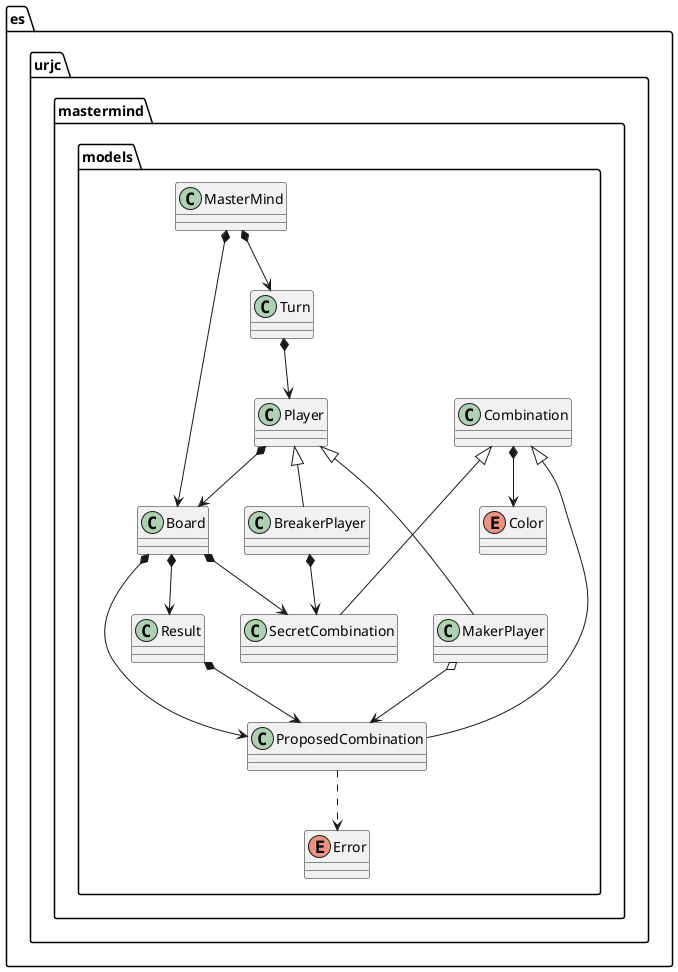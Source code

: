 @startuml
package es.urjc.mastermind.models{

    class MasterMind
    class Board
    class Turn
    class Player
    class MakerPlayer
    class BreakerPlayer
    class Combination
    class ProposedCombination
    class SecretCombination
    class Result
    enum Color
    enum Error
}

Player <|-- MakerPlayer
Player <|-- BreakerPlayer

Combination <|--- SecretCombination
Combination <|--- ProposedCombination

MasterMind *--> Board
MasterMind *--> Turn
Turn *--> Player
Combination *--> Color
Player *--> Board
BreakerPlayer *--> SecretCombination
MakerPlayer o--> ProposedCombination
Board *--> Result
Board *--> SecretCombination
Board *--> ProposedCombination
Result *--> ProposedCombination
ProposedCombination ..> Error
@enduml